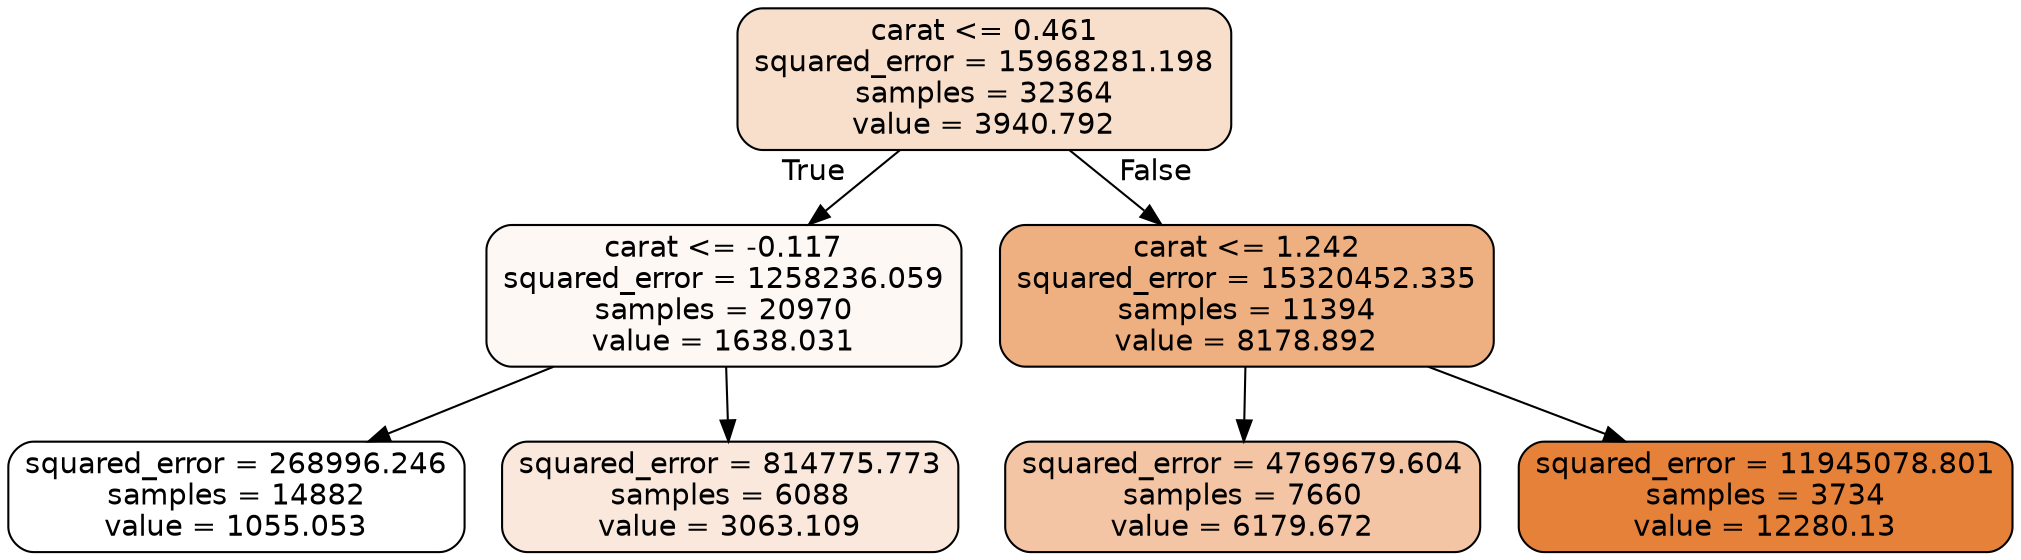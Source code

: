 digraph Tree {
node [shape=box, style="filled, rounded", color="black", fontname="helvetica"] ;
edge [fontname="helvetica"] ;
0 [label="carat <= 0.461\nsquared_error = 15968281.198\nsamples = 32364\nvalue = 3940.792", fillcolor="#f8dfcc"] ;
1 [label="carat <= -0.117\nsquared_error = 1258236.059\nsamples = 20970\nvalue = 1638.031", fillcolor="#fef8f5"] ;
0 -> 1 [labeldistance=2.5, labelangle=45, headlabel="True"] ;
2 [label="squared_error = 268996.246\nsamples = 14882\nvalue = 1055.053", fillcolor="#ffffff"] ;
1 -> 2 ;
3 [label="squared_error = 814775.773\nsamples = 6088\nvalue = 3063.109", fillcolor="#fae8dc"] ;
1 -> 3 ;
4 [label="carat <= 1.242\nsquared_error = 15320452.335\nsamples = 11394\nvalue = 8178.892", fillcolor="#eeaf81"] ;
0 -> 4 [labeldistance=2.5, labelangle=-45, headlabel="False"] ;
5 [label="squared_error = 4769679.604\nsamples = 7660\nvalue = 6179.672", fillcolor="#f3c5a5"] ;
4 -> 5 ;
6 [label="squared_error = 11945078.801\nsamples = 3734\nvalue = 12280.13", fillcolor="#e58139"] ;
4 -> 6 ;
}